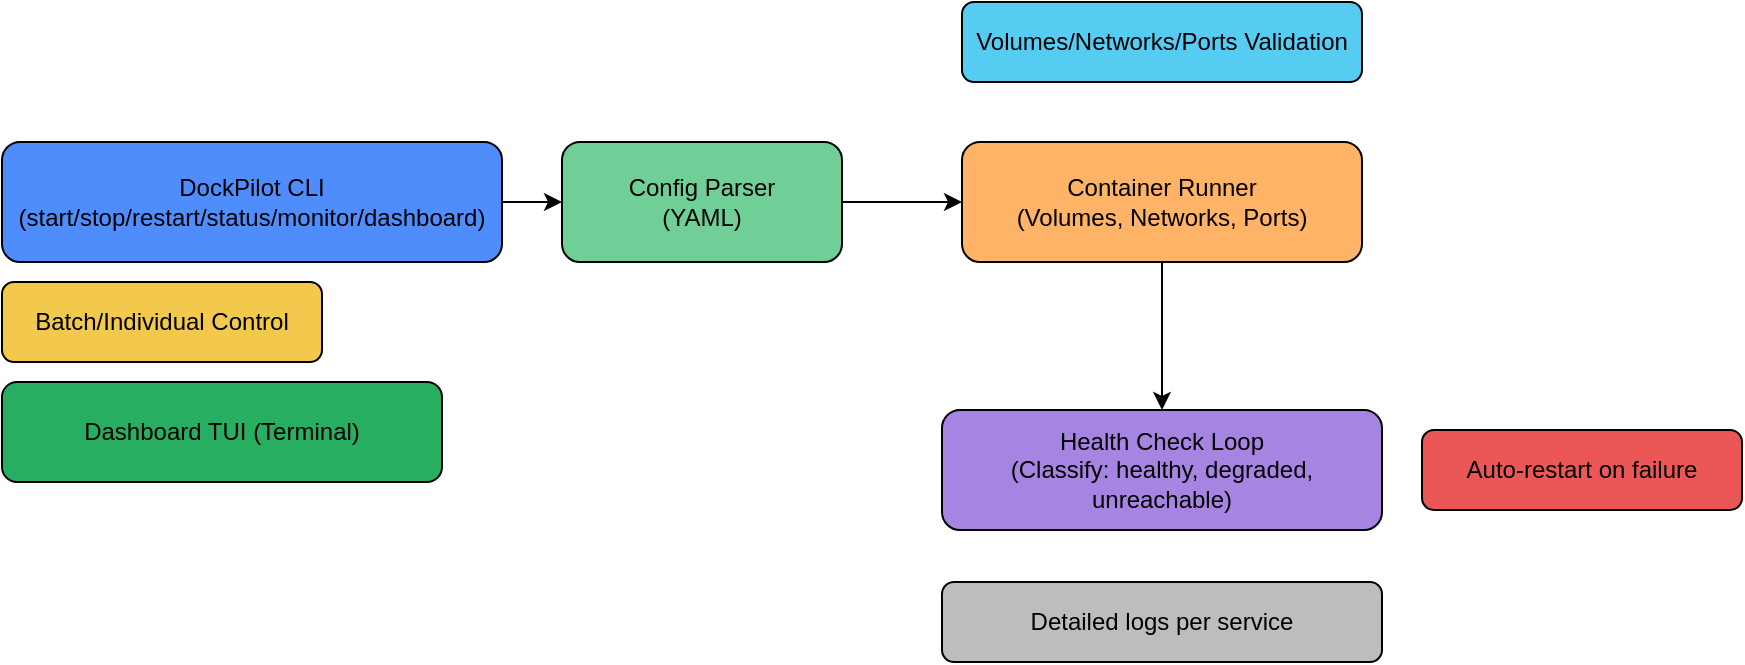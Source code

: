 <mxfile>
    <diagram id="Scj8hIH8UpDm17n62uUn" name="Page-1">
        <mxGraphModel dx="895" dy="686" grid="1" gridSize="10" guides="1" tooltips="1" connect="1" arrows="1" fold="1" page="1" pageScale="1" pageWidth="1169" pageHeight="827" math="0" shadow="0">
            <root>
                <mxCell id="0"/>
                <mxCell id="1" parent="0"/>
                <mxCell id="4" value="" style="edgeStyle=none;html=1;" parent="1" source="2" target="3" edge="1">
                    <mxGeometry relative="1" as="geometry"/>
                </mxCell>
                <mxCell id="2" value="DockPilot CLI&lt;div&gt;(start/stop/restart/status/monitor/dashboard)&lt;/div&gt;" style="rounded=1;whiteSpace=wrap;html=1;fillColor=#4F8DFD;" parent="1" vertex="1">
                    <mxGeometry x="60" y="280" width="250" height="60" as="geometry"/>
                </mxCell>
                <mxCell id="6" value="" style="edgeStyle=none;html=1;" parent="1" source="3" target="5" edge="1">
                    <mxGeometry relative="1" as="geometry"/>
                </mxCell>
                <mxCell id="3" value="Config Parser&lt;div&gt;(YAML)&lt;/div&gt;" style="rounded=1;whiteSpace=wrap;html=1;fillColor=#6FCF97;" parent="1" vertex="1">
                    <mxGeometry x="340" y="280" width="140" height="60" as="geometry"/>
                </mxCell>
                <mxCell id="8" value="" style="edgeStyle=none;html=1;" parent="1" source="5" target="7" edge="1">
                    <mxGeometry relative="1" as="geometry"/>
                </mxCell>
                <mxCell id="5" value="Container Runner&lt;div&gt;(Volumes, Networks, Ports)&lt;/div&gt;" style="rounded=1;whiteSpace=wrap;html=1;fillColor=#FFB366;" parent="1" vertex="1">
                    <mxGeometry x="540" y="280" width="200" height="60" as="geometry"/>
                </mxCell>
                <mxCell id="7" value="Health Check Loop&lt;div&gt;(Classify: healthy, degraded, unreachable)&lt;/div&gt;" style="rounded=1;whiteSpace=wrap;html=1;fillColor=#A685E2;" parent="1" vertex="1">
                    <mxGeometry x="530" y="414" width="220" height="60" as="geometry"/>
                </mxCell>
                <mxCell id="9" value="Batch/Individual Control" style="rounded=1;whiteSpace=wrap;html=1;fillColor=#F2C94C;" parent="1" vertex="1">
                    <mxGeometry x="60" y="350" width="160" height="40" as="geometry"/>
                </mxCell>
                <mxCell id="10" value="Volumes/Networks/Ports Validation" style="rounded=1;whiteSpace=wrap;html=1;fillColor=#56CCF2;" parent="1" vertex="1">
                    <mxGeometry x="540" y="210" width="200" height="40" as="geometry"/>
                </mxCell>
                <mxCell id="11" value="Auto-restart on failure" style="rounded=1;whiteSpace=wrap;html=1;fillColor=#EB5757;" parent="1" vertex="1">
                    <mxGeometry x="770" y="424" width="160" height="40" as="geometry"/>
                </mxCell>
                <mxCell id="12" value="Detailed logs per service" style="rounded=1;whiteSpace=wrap;html=1;fillColor=#BDBDBD;" parent="1" vertex="1">
                    <mxGeometry x="530" y="500" width="220" height="40" as="geometry"/>
                </mxCell>
                <mxCell id="13" value="Dashboard TUI (Terminal)" style="rounded=1;whiteSpace=wrap;html=1;fillColor=#27AE60;" vertex="1" parent="1">
                    <mxGeometry x="60" y="400" width="220" height="50" as="geometry"/>
                </mxCell>
            </root>
        </mxGraphModel>
    </diagram>
</mxfile>